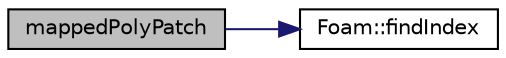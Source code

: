 digraph "mappedPolyPatch"
{
  bgcolor="transparent";
  edge [fontname="Helvetica",fontsize="10",labelfontname="Helvetica",labelfontsize="10"];
  node [fontname="Helvetica",fontsize="10",shape=record];
  rankdir="LR";
  Node1 [label="mappedPolyPatch",height=0.2,width=0.4,color="black", fillcolor="grey75", style="filled", fontcolor="black"];
  Node1 -> Node2 [color="midnightblue",fontsize="10",style="solid",fontname="Helvetica"];
  Node2 [label="Foam::findIndex",height=0.2,width=0.4,color="black",URL="$a10887.html#ac16695f83f370df159eed19f92d095fb",tooltip="Find first occurence of given element and return index,. "];
}
